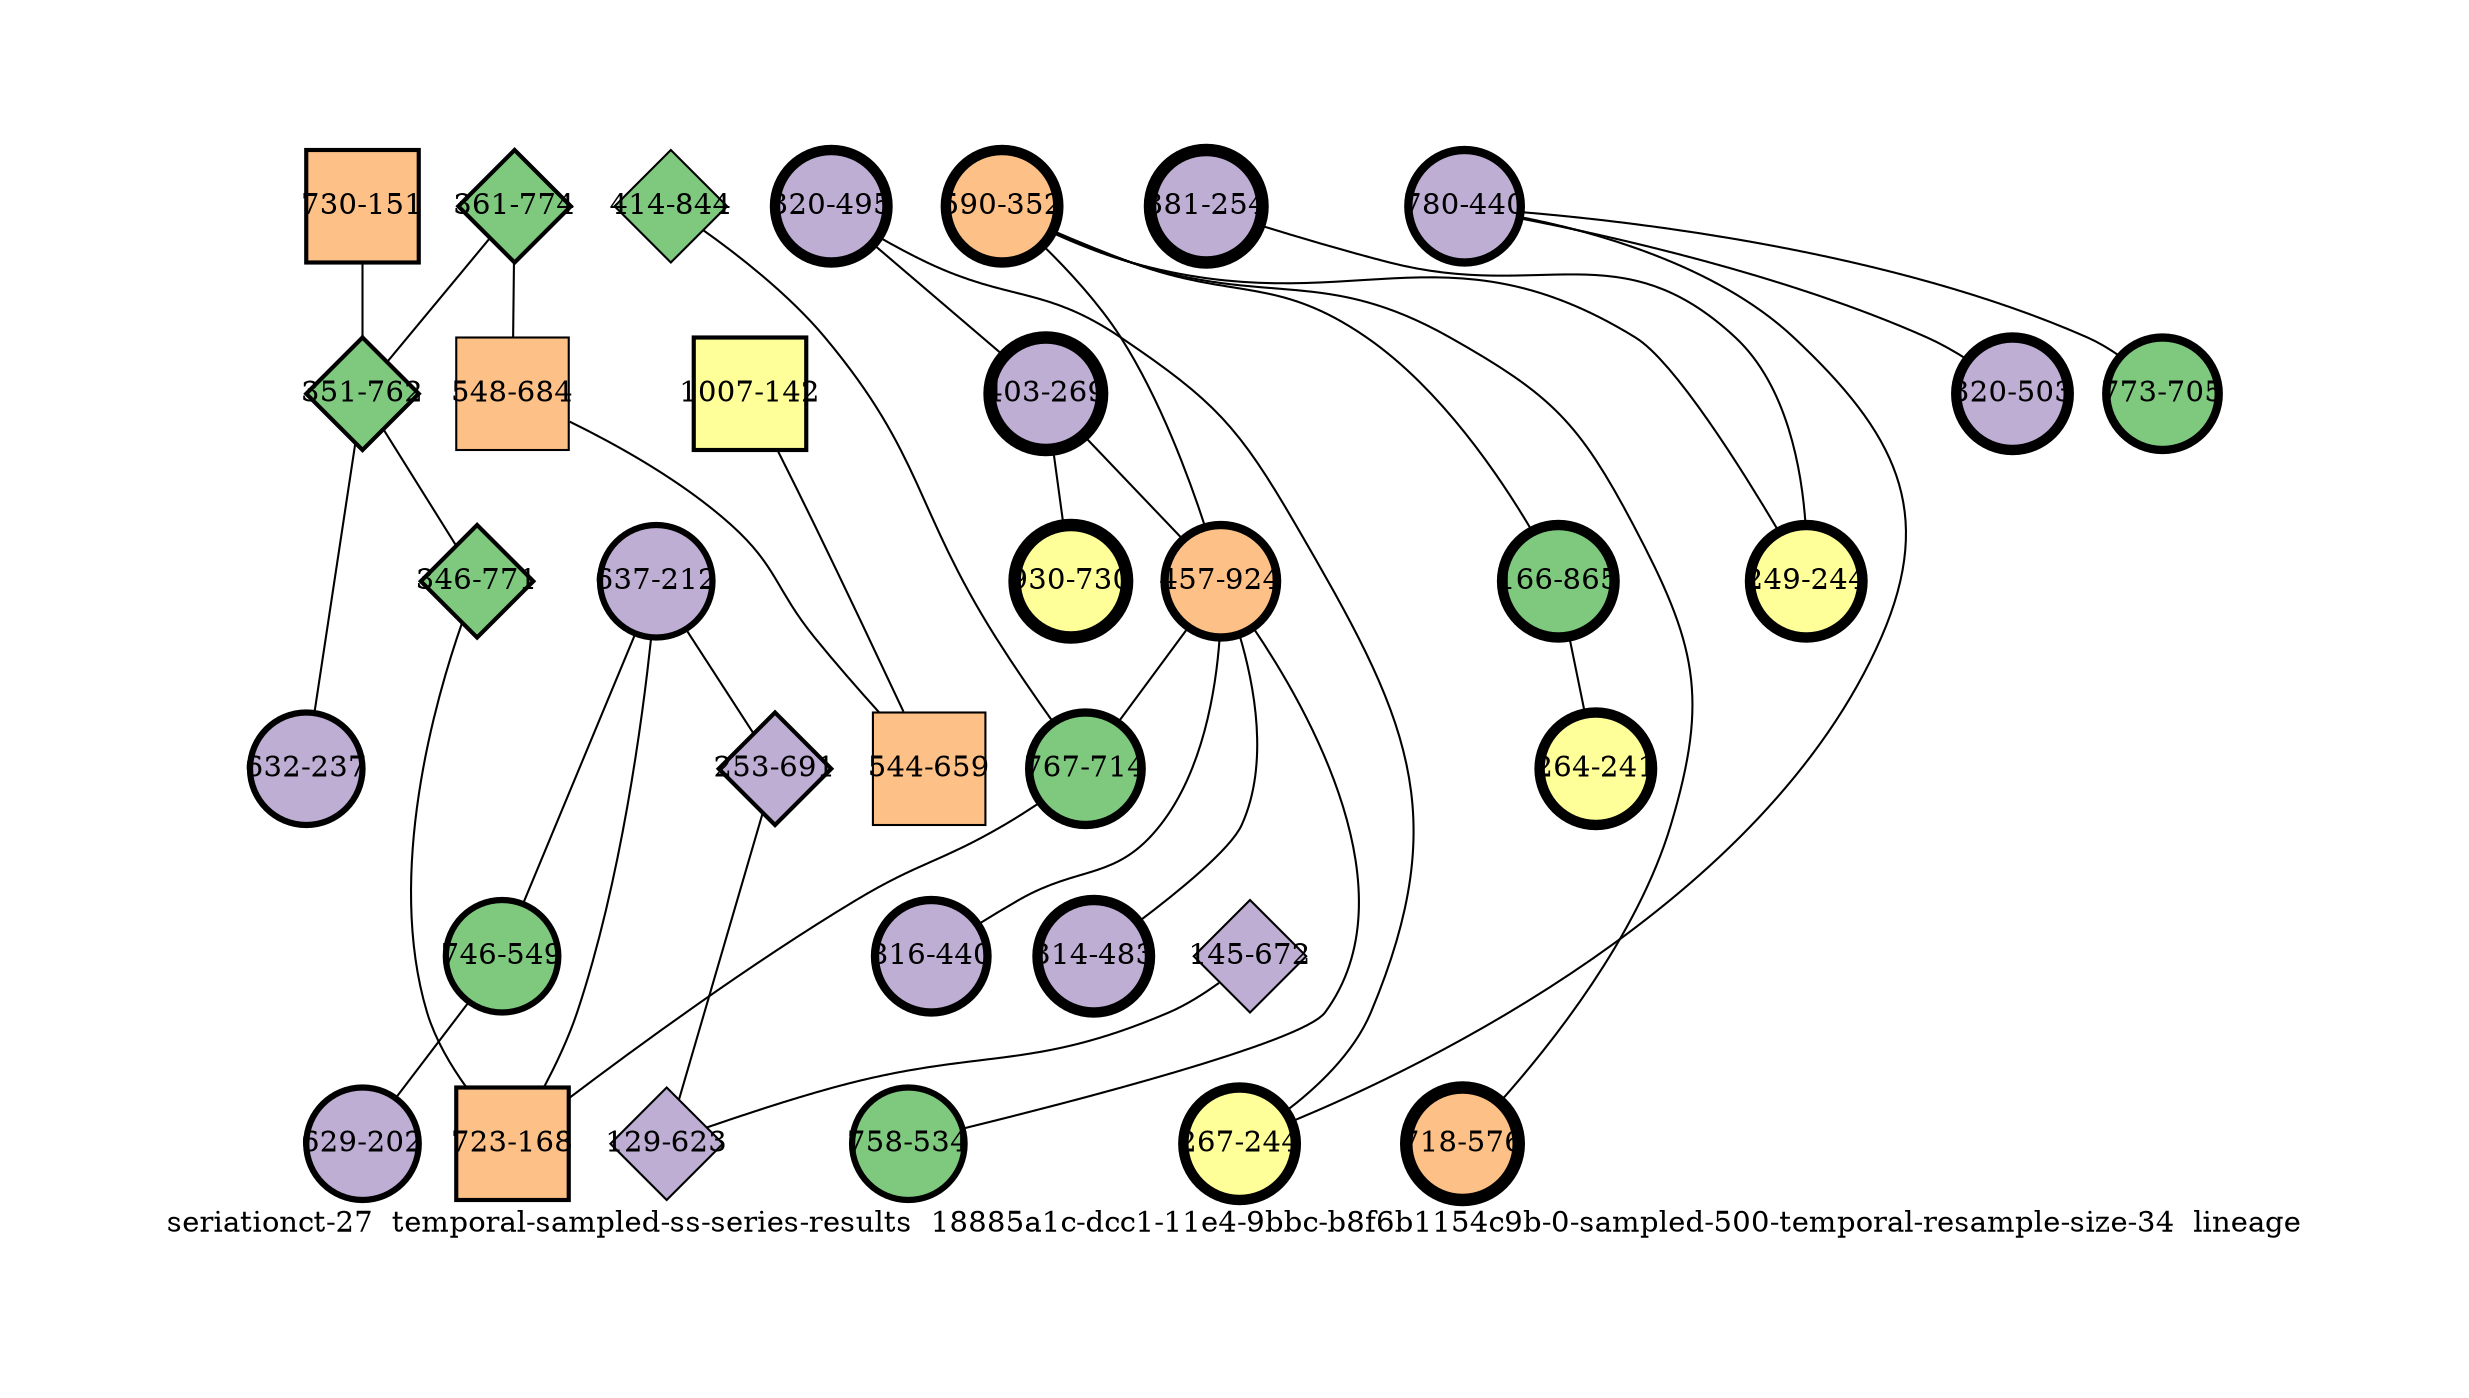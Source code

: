 strict graph "seriationct-27  temporal-sampled-ss-series-results  18885a1c-dcc1-11e4-9bbc-b8f6b1154c9b-0-sampled-500-temporal-resample-size-34  lineage" {
labelloc=b;
ratio=auto;
pad="1.0";
label="seriationct-27  temporal-sampled-ss-series-results  18885a1c-dcc1-11e4-9bbc-b8f6b1154c9b-0-sampled-500-temporal-resample-size-34  lineage";
node [width="0.75", style=filled, fixedsize=true, height="0.75", shape=circle, label=""];
0 [xCoordinate="495.0", appears_in_slice=5, yCoordinate="320.0", colorscheme=accent6, lineage_id=0, short_label="320-495", label="320-495", shape=circle, cluster_id=1, fillcolor=2, size="500.0", id=3, penwidth="5.0"];
1 [xCoordinate="151.0", appears_in_slice=2, yCoordinate="730.0", colorscheme=accent6, lineage_id=1, short_label="730-151", label="730-151", shape=square, cluster_id=2, fillcolor=3, size="500.0", id=1, penwidth="2.0"];
2 [xCoordinate="774.0", appears_in_slice=2, yCoordinate="361.0", colorscheme=accent6, lineage_id=2, short_label="361-774", label="361-774", shape=diamond, cluster_id=0, fillcolor=1, size="500.0", id=2, penwidth="2.0"];
3 [xCoordinate="212.0", appears_in_slice=3, yCoordinate="637.0", colorscheme=accent6, lineage_id=0, short_label="637-212", label="637-212", shape=circle, cluster_id=1, fillcolor=2, size="500.0", id=0, penwidth="3.0"];
4 [xCoordinate="440.0", appears_in_slice=4, yCoordinate="780.0", colorscheme=accent6, lineage_id=0, short_label="780-440", label="780-440", shape=circle, cluster_id=1, fillcolor=2, size="500.0", id=4, penwidth="4.0"];
5 [xCoordinate="352.0", appears_in_slice=5, yCoordinate="590.0", colorscheme=accent6, lineage_id=0, short_label="590-352", label="590-352", shape=circle, cluster_id=2, fillcolor=3, size="500.0", id=5, penwidth="5.0"];
6 [xCoordinate="269.0", appears_in_slice=6, yCoordinate="403.0", colorscheme=accent6, lineage_id=0, short_label="403-269", label="403-269", shape=circle, cluster_id=1, fillcolor=2, size="500.0", id=6, penwidth="6.0"];
7 [xCoordinate="865.0", appears_in_slice=5, yCoordinate="166.0", colorscheme=accent6, lineage_id=0, short_label="166-865", label="166-865", shape=circle, cluster_id=0, fillcolor=1, size="500.0", id=7, penwidth="5.0"];
8 [xCoordinate="142.0", appears_in_slice=2, yCoordinate="1007.0", colorscheme=accent6, lineage_id=1, short_label="1007-142", label="1007-142", shape=square, cluster_id=3, fillcolor=4, size="500.0", id=8, penwidth="2.0"];
9 [xCoordinate="762.0", appears_in_slice=2, yCoordinate="351.0", colorscheme=accent6, lineage_id=2, short_label="351-762", label="351-762", shape=diamond, cluster_id=0, fillcolor=1, size="500.0", id=9, penwidth="2.0"];
10 [xCoordinate="924.0", appears_in_slice=4, yCoordinate="457.0", colorscheme=accent6, lineage_id=0, short_label="457-924", label="457-924", shape=circle, cluster_id=2, fillcolor=3, size="500.0", id=10, penwidth="4.0"];
11 [xCoordinate="254.0", appears_in_slice=6, yCoordinate="381.0", colorscheme=accent6, lineage_id=0, short_label="381-254", label="381-254", shape=circle, cluster_id=1, fillcolor=2, size="500.0", id=24, penwidth="6.0"];
12 [xCoordinate="483.0", appears_in_slice=5, yCoordinate="314.0", colorscheme=accent6, lineage_id=0, short_label="314-483", label="314-483", shape=circle, cluster_id=1, fillcolor=2, size="500.0", id=12, penwidth="5.0"];
13 [xCoordinate="705.0", appears_in_slice=4, yCoordinate="773.0", colorscheme=accent6, lineage_id=0, short_label="773-705", label="773-705", shape=circle, cluster_id=0, fillcolor=1, size="500.0", id=13, penwidth="4.0"];
14 [xCoordinate="691.0", appears_in_slice=2, yCoordinate="253.0", colorscheme=accent6, lineage_id=2, short_label="253-691", label="253-691", shape=diamond, cluster_id=1, fillcolor=2, size="500.0", id=14, penwidth="2.0"];
15 [xCoordinate="576.0", appears_in_slice=6, yCoordinate="718.0", colorscheme=accent6, lineage_id=0, short_label="718-576", label="718-576", shape=circle, cluster_id=2, fillcolor=3, size="500.0", id=28, penwidth="6.0"];
16 [xCoordinate="534.0", appears_in_slice=3, yCoordinate="758.0", colorscheme=accent6, lineage_id=0, short_label="758-534", label="758-534", shape=circle, cluster_id=0, fillcolor=1, size="500.0", id=16, penwidth="3.0"];
17 [xCoordinate="244.0", appears_in_slice=5, yCoordinate="267.0", colorscheme=accent6, lineage_id=0, short_label="267-244", label="267-244", shape=circle, cluster_id=3, fillcolor=4, size="500.0", id=17, penwidth="5.0"];
18 [xCoordinate="241.0", appears_in_slice=5, yCoordinate="264.0", colorscheme=accent6, lineage_id=0, short_label="264-241", label="264-241", shape=circle, cluster_id=3, fillcolor=4, size="500.0", id=18, penwidth="5.0"];
19 [xCoordinate="549.0", appears_in_slice=3, yCoordinate="746.0", colorscheme=accent6, lineage_id=0, short_label="746-549", label="746-549", shape=circle, cluster_id=0, fillcolor=1, size="500.0", id=19, penwidth="3.0"];
20 [xCoordinate="672.0", appears_in_slice=1, yCoordinate="145.0", colorscheme=accent6, lineage_id=2, short_label="145-672", label="145-672", shape=diamond, cluster_id=1, fillcolor=2, size="500.0", id=20, penwidth="1.0"];
21 [xCoordinate="440.0", appears_in_slice=4, yCoordinate="816.0", colorscheme=accent6, lineage_id=0, short_label="816-440", label="816-440", shape=circle, cluster_id=1, fillcolor=2, size="500.0", id=25, penwidth="4.0"];
22 [xCoordinate="771.0", appears_in_slice=2, yCoordinate="346.0", colorscheme=accent6, lineage_id=2, short_label="346-771", label="346-771", shape=diamond, cluster_id=0, fillcolor=1, size="500.0", id=22, penwidth="2.0"];
23 [xCoordinate="844.0", appears_in_slice=1, yCoordinate="414.0", colorscheme=accent6, lineage_id=2, short_label="414-844", label="414-844", shape=diamond, cluster_id=0, fillcolor=1, size="500.0", id=23, penwidth="1.0"];
24 [xCoordinate="684.0", appears_in_slice=1, yCoordinate="548.0", colorscheme=accent6, lineage_id=1, short_label="548-684", label="548-684", shape=square, cluster_id=2, fillcolor=3, size="500.0", id=11, penwidth="1.0"];
25 [xCoordinate="202.0", appears_in_slice=3, yCoordinate="629.0", colorscheme=accent6, lineage_id=0, short_label="629-202", label="629-202", shape=circle, cluster_id=1, fillcolor=2, size="500.0", id=21, penwidth="3.0"];
26 [xCoordinate="237.0", appears_in_slice=3, yCoordinate="632.0", colorscheme=accent6, lineage_id=0, short_label="632-237", label="632-237", shape=circle, cluster_id=1, fillcolor=2, size="500.0", id=26, penwidth="3.0"];
27 [xCoordinate="623.0", appears_in_slice=1, yCoordinate="129.0", colorscheme=accent6, lineage_id=2, short_label="129-623", label="129-623", shape=diamond, cluster_id=1, fillcolor=2, size="500.0", id=27, penwidth="1.0"];
28 [xCoordinate="714.0", appears_in_slice=4, yCoordinate="767.0", colorscheme=accent6, lineage_id=0, short_label="767-714", label="767-714", shape=circle, cluster_id=0, fillcolor=1, size="500.0", id=15, penwidth="4.0"];
29 [xCoordinate="168.0", appears_in_slice=2, yCoordinate="723.0", colorscheme=accent6, lineage_id=1, short_label="723-168", label="723-168", shape=square, cluster_id=2, fillcolor=3, size="500.0", id=29, penwidth="2.0"];
30 [xCoordinate="503.0", appears_in_slice=5, yCoordinate="320.0", colorscheme=accent6, lineage_id=0, short_label="320-503", label="320-503", shape=circle, cluster_id=1, fillcolor=2, size="500.0", id=30, penwidth="5.0"];
31 [xCoordinate="659.0", appears_in_slice=1, yCoordinate="544.0", colorscheme=accent6, lineage_id=1, short_label="544-659", label="544-659", shape=square, cluster_id=2, fillcolor=3, size="500.0", id=31, penwidth="1.0"];
32 [xCoordinate="730.0", appears_in_slice=6, yCoordinate="930.0", colorscheme=accent6, lineage_id=0, short_label="930-730", label="930-730", shape=circle, cluster_id=3, fillcolor=4, size="500.0", id=32, penwidth="6.0"];
33 [xCoordinate="244.0", appears_in_slice=5, yCoordinate="249.0", colorscheme=accent6, lineage_id=0, short_label="249-244", label="249-244", shape=circle, cluster_id=3, fillcolor=4, size="500.0", id=33, penwidth="5.0"];
0 -- 17  [inverseweight="31.0086836473", weight="0.0322490309932"];
0 -- 6  [inverseweight="2.39599494365", weight="0.417363151224"];
1 -- 9  [inverseweight="39.5284707521", weight="0.0252982212813"];
2 -- 24  [inverseweight="3.73155110576", weight="0.267985074211"];
2 -- 9  [inverseweight="24.8759297552", weight="0.0401995024845"];
3 -- 19  [inverseweight="4.01583756657", weight="0.249014055828"];
3 -- 29  [inverseweight="3.44100057923", weight="0.290613144919"];
3 -- 14  [inverseweight="3.13727902569", weight="0.31874754901"];
4 -- 17  [inverseweight="5.35871515986", weight="0.186611896727"];
4 -- 13  [inverseweight="51.5710623129", weight="0.0193907194297"];
4 -- 30  [inverseweight="10.3717476706", weight="0.0964157663456"];
5 -- 33  [inverseweight="19.8889321044", weight="0.0502792203599"];
5 -- 10  [inverseweight="1.84772505863", weight="0.541206060572"];
5 -- 7  [inverseweight="18.97974045", weight="0.0526877594893"];
5 -- 15  [inverseweight="1.75245603572", weight="0.570627724528"];
6 -- 32  [inverseweight="19.7642353761", weight="0.0505964425627"];
6 -- 10  [inverseweight="2.09419606218", weight="0.477510209315"];
7 -- 18  [inverseweight="20.9426954146", weight="0.0477493455453"];
8 -- 31  [inverseweight="5.8705829473", weight="0.170340834799"];
9 -- 26  [inverseweight="4.52567456813", weight="0.220961535114"];
9 -- 22  [inverseweight="2.5506884472", weight="0.392051017088"];
10 -- 12  [inverseweight="1.78980537927", weight="0.558719965636"];
10 -- 16  [inverseweight="2.11818774211", weight="0.472101683962"];
10 -- 21  [inverseweight="2.25211516639", weight="0.444027026204"];
10 -- 28  [inverseweight="2.27315000522", weight="0.43991817421"];
11 -- 33  [inverseweight="2.09122663581", weight="0.478188247451"];
14 -- 27  [inverseweight="5.85526660456", weight="0.170786416322"];
19 -- 25  [inverseweight="20.1783578068", weight="0.0495580467735"];
20 -- 27  [inverseweight="21.7597069945", weight="0.0459565011723"];
22 -- 29  [inverseweight="10.3142124626", weight="0.0969535971483"];
23 -- 28  [inverseweight="1.23151215141", weight="0.812009852157"];
24 -- 31  [inverseweight="14.3739893644", weight="0.0695701085237"];
28 -- 29  [inverseweight="2.32379744389", weight="0.430330105849"];
}
